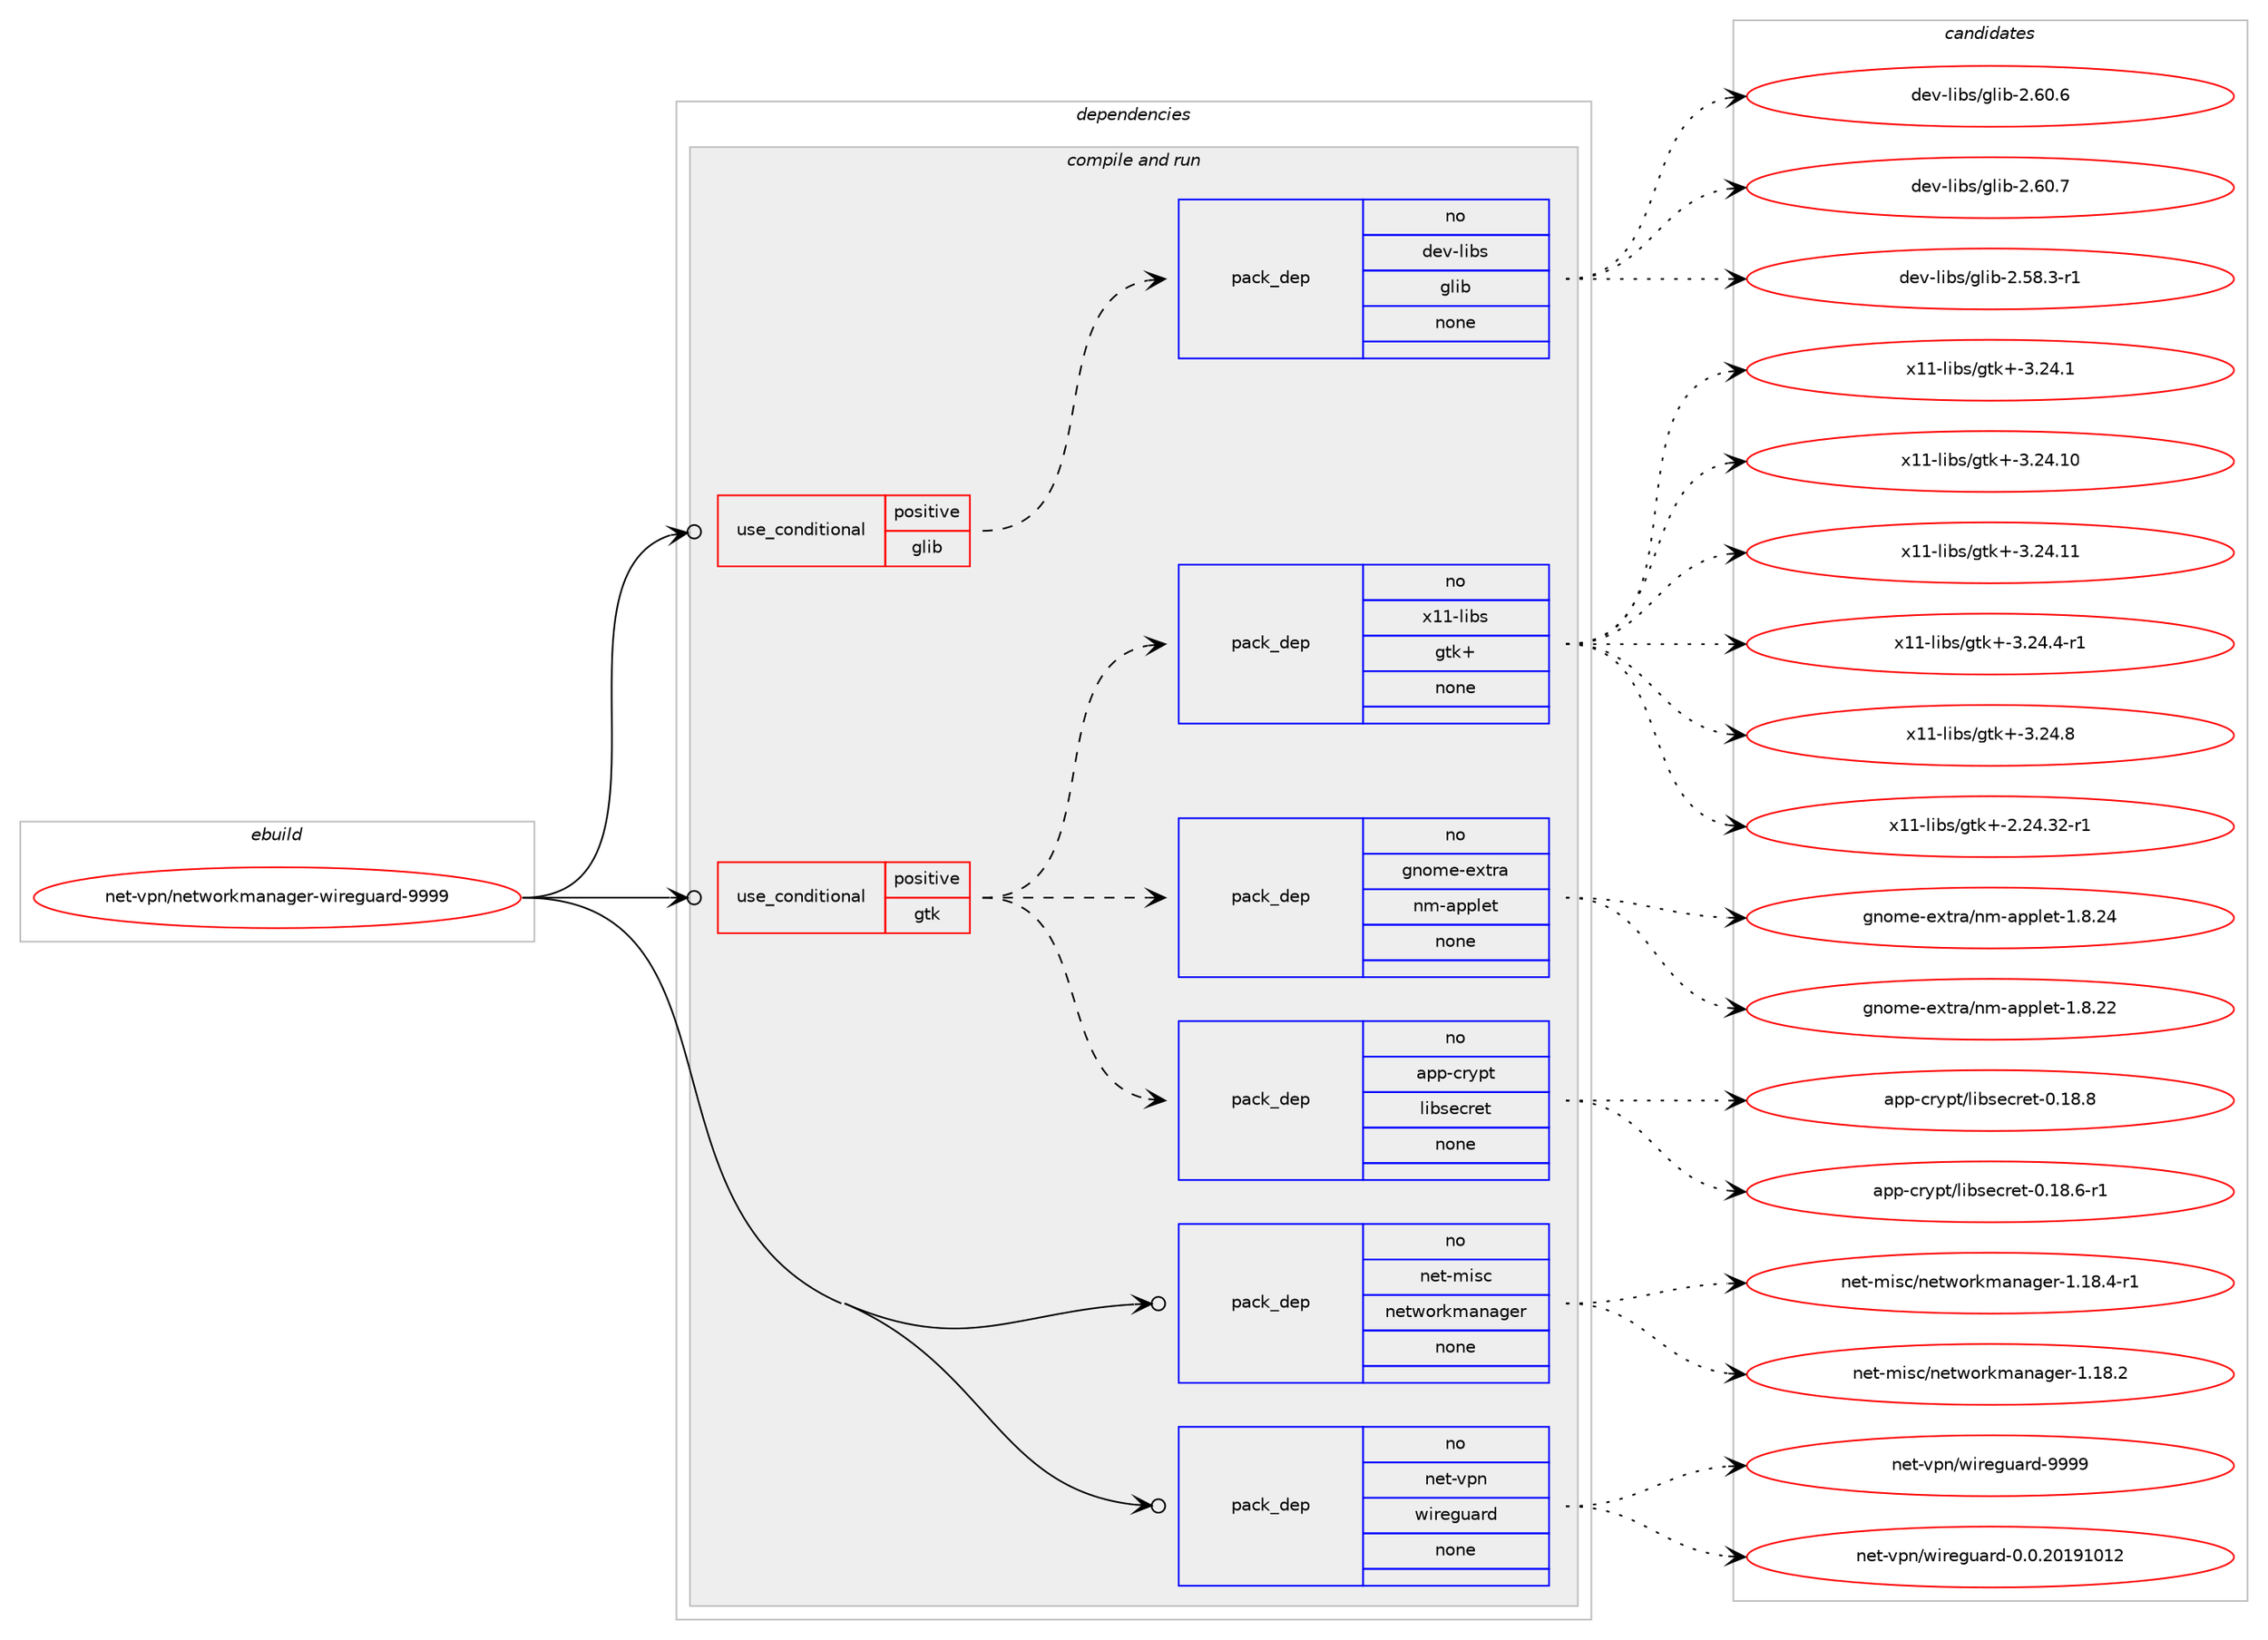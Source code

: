 digraph prolog {

# *************
# Graph options
# *************

newrank=true;
concentrate=true;
compound=true;
graph [rankdir=LR,fontname=Helvetica,fontsize=10,ranksep=1.5];#, ranksep=2.5, nodesep=0.2];
edge  [arrowhead=vee];
node  [fontname=Helvetica,fontsize=10];

# **********
# The ebuild
# **********

subgraph cluster_leftcol {
color=gray;
rank=same;
label=<<i>ebuild</i>>;
id [label="net-vpn/networkmanager-wireguard-9999", color=red, width=4, href="../net-vpn/networkmanager-wireguard-9999.svg"];
}

# ****************
# The dependencies
# ****************

subgraph cluster_midcol {
color=gray;
label=<<i>dependencies</i>>;
subgraph cluster_compile {
fillcolor="#eeeeee";
style=filled;
label=<<i>compile</i>>;
}
subgraph cluster_compileandrun {
fillcolor="#eeeeee";
style=filled;
label=<<i>compile and run</i>>;
subgraph cond205556 {
dependency843138 [label=<<TABLE BORDER="0" CELLBORDER="1" CELLSPACING="0" CELLPADDING="4"><TR><TD ROWSPAN="3" CELLPADDING="10">use_conditional</TD></TR><TR><TD>positive</TD></TR><TR><TD>glib</TD></TR></TABLE>>, shape=none, color=red];
subgraph pack622692 {
dependency843139 [label=<<TABLE BORDER="0" CELLBORDER="1" CELLSPACING="0" CELLPADDING="4" WIDTH="220"><TR><TD ROWSPAN="6" CELLPADDING="30">pack_dep</TD></TR><TR><TD WIDTH="110">no</TD></TR><TR><TD>dev-libs</TD></TR><TR><TD>glib</TD></TR><TR><TD>none</TD></TR><TR><TD></TD></TR></TABLE>>, shape=none, color=blue];
}
dependency843138:e -> dependency843139:w [weight=20,style="dashed",arrowhead="vee"];
}
id:e -> dependency843138:w [weight=20,style="solid",arrowhead="odotvee"];
subgraph cond205557 {
dependency843140 [label=<<TABLE BORDER="0" CELLBORDER="1" CELLSPACING="0" CELLPADDING="4"><TR><TD ROWSPAN="3" CELLPADDING="10">use_conditional</TD></TR><TR><TD>positive</TD></TR><TR><TD>gtk</TD></TR></TABLE>>, shape=none, color=red];
subgraph pack622693 {
dependency843141 [label=<<TABLE BORDER="0" CELLBORDER="1" CELLSPACING="0" CELLPADDING="4" WIDTH="220"><TR><TD ROWSPAN="6" CELLPADDING="30">pack_dep</TD></TR><TR><TD WIDTH="110">no</TD></TR><TR><TD>app-crypt</TD></TR><TR><TD>libsecret</TD></TR><TR><TD>none</TD></TR><TR><TD></TD></TR></TABLE>>, shape=none, color=blue];
}
dependency843140:e -> dependency843141:w [weight=20,style="dashed",arrowhead="vee"];
subgraph pack622694 {
dependency843142 [label=<<TABLE BORDER="0" CELLBORDER="1" CELLSPACING="0" CELLPADDING="4" WIDTH="220"><TR><TD ROWSPAN="6" CELLPADDING="30">pack_dep</TD></TR><TR><TD WIDTH="110">no</TD></TR><TR><TD>gnome-extra</TD></TR><TR><TD>nm-applet</TD></TR><TR><TD>none</TD></TR><TR><TD></TD></TR></TABLE>>, shape=none, color=blue];
}
dependency843140:e -> dependency843142:w [weight=20,style="dashed",arrowhead="vee"];
subgraph pack622695 {
dependency843143 [label=<<TABLE BORDER="0" CELLBORDER="1" CELLSPACING="0" CELLPADDING="4" WIDTH="220"><TR><TD ROWSPAN="6" CELLPADDING="30">pack_dep</TD></TR><TR><TD WIDTH="110">no</TD></TR><TR><TD>x11-libs</TD></TR><TR><TD>gtk+</TD></TR><TR><TD>none</TD></TR><TR><TD></TD></TR></TABLE>>, shape=none, color=blue];
}
dependency843140:e -> dependency843143:w [weight=20,style="dashed",arrowhead="vee"];
}
id:e -> dependency843140:w [weight=20,style="solid",arrowhead="odotvee"];
subgraph pack622696 {
dependency843144 [label=<<TABLE BORDER="0" CELLBORDER="1" CELLSPACING="0" CELLPADDING="4" WIDTH="220"><TR><TD ROWSPAN="6" CELLPADDING="30">pack_dep</TD></TR><TR><TD WIDTH="110">no</TD></TR><TR><TD>net-misc</TD></TR><TR><TD>networkmanager</TD></TR><TR><TD>none</TD></TR><TR><TD></TD></TR></TABLE>>, shape=none, color=blue];
}
id:e -> dependency843144:w [weight=20,style="solid",arrowhead="odotvee"];
subgraph pack622697 {
dependency843145 [label=<<TABLE BORDER="0" CELLBORDER="1" CELLSPACING="0" CELLPADDING="4" WIDTH="220"><TR><TD ROWSPAN="6" CELLPADDING="30">pack_dep</TD></TR><TR><TD WIDTH="110">no</TD></TR><TR><TD>net-vpn</TD></TR><TR><TD>wireguard</TD></TR><TR><TD>none</TD></TR><TR><TD></TD></TR></TABLE>>, shape=none, color=blue];
}
id:e -> dependency843145:w [weight=20,style="solid",arrowhead="odotvee"];
}
subgraph cluster_run {
fillcolor="#eeeeee";
style=filled;
label=<<i>run</i>>;
}
}

# **************
# The candidates
# **************

subgraph cluster_choices {
rank=same;
color=gray;
label=<<i>candidates</i>>;

subgraph choice622692 {
color=black;
nodesep=1;
choice10010111845108105981154710310810598455046535646514511449 [label="dev-libs/glib-2.58.3-r1", color=red, width=4,href="../dev-libs/glib-2.58.3-r1.svg"];
choice1001011184510810598115471031081059845504654484654 [label="dev-libs/glib-2.60.6", color=red, width=4,href="../dev-libs/glib-2.60.6.svg"];
choice1001011184510810598115471031081059845504654484655 [label="dev-libs/glib-2.60.7", color=red, width=4,href="../dev-libs/glib-2.60.7.svg"];
dependency843139:e -> choice10010111845108105981154710310810598455046535646514511449:w [style=dotted,weight="100"];
dependency843139:e -> choice1001011184510810598115471031081059845504654484654:w [style=dotted,weight="100"];
dependency843139:e -> choice1001011184510810598115471031081059845504654484655:w [style=dotted,weight="100"];
}
subgraph choice622693 {
color=black;
nodesep=1;
choice971121124599114121112116471081059811510199114101116454846495646544511449 [label="app-crypt/libsecret-0.18.6-r1", color=red, width=4,href="../app-crypt/libsecret-0.18.6-r1.svg"];
choice97112112459911412111211647108105981151019911410111645484649564656 [label="app-crypt/libsecret-0.18.8", color=red, width=4,href="../app-crypt/libsecret-0.18.8.svg"];
dependency843141:e -> choice971121124599114121112116471081059811510199114101116454846495646544511449:w [style=dotted,weight="100"];
dependency843141:e -> choice97112112459911412111211647108105981151019911410111645484649564656:w [style=dotted,weight="100"];
}
subgraph choice622694 {
color=black;
nodesep=1;
choice103110111109101451011201161149747110109459711211210810111645494656465050 [label="gnome-extra/nm-applet-1.8.22", color=red, width=4,href="../gnome-extra/nm-applet-1.8.22.svg"];
choice103110111109101451011201161149747110109459711211210810111645494656465052 [label="gnome-extra/nm-applet-1.8.24", color=red, width=4,href="../gnome-extra/nm-applet-1.8.24.svg"];
dependency843142:e -> choice103110111109101451011201161149747110109459711211210810111645494656465050:w [style=dotted,weight="100"];
dependency843142:e -> choice103110111109101451011201161149747110109459711211210810111645494656465052:w [style=dotted,weight="100"];
}
subgraph choice622695 {
color=black;
nodesep=1;
choice12049494510810598115471031161074345504650524651504511449 [label="x11-libs/gtk+-2.24.32-r1", color=red, width=4,href="../x11-libs/gtk+-2.24.32-r1.svg"];
choice12049494510810598115471031161074345514650524649 [label="x11-libs/gtk+-3.24.1", color=red, width=4,href="../x11-libs/gtk+-3.24.1.svg"];
choice1204949451081059811547103116107434551465052464948 [label="x11-libs/gtk+-3.24.10", color=red, width=4,href="../x11-libs/gtk+-3.24.10.svg"];
choice1204949451081059811547103116107434551465052464949 [label="x11-libs/gtk+-3.24.11", color=red, width=4,href="../x11-libs/gtk+-3.24.11.svg"];
choice120494945108105981154710311610743455146505246524511449 [label="x11-libs/gtk+-3.24.4-r1", color=red, width=4,href="../x11-libs/gtk+-3.24.4-r1.svg"];
choice12049494510810598115471031161074345514650524656 [label="x11-libs/gtk+-3.24.8", color=red, width=4,href="../x11-libs/gtk+-3.24.8.svg"];
dependency843143:e -> choice12049494510810598115471031161074345504650524651504511449:w [style=dotted,weight="100"];
dependency843143:e -> choice12049494510810598115471031161074345514650524649:w [style=dotted,weight="100"];
dependency843143:e -> choice1204949451081059811547103116107434551465052464948:w [style=dotted,weight="100"];
dependency843143:e -> choice1204949451081059811547103116107434551465052464949:w [style=dotted,weight="100"];
dependency843143:e -> choice120494945108105981154710311610743455146505246524511449:w [style=dotted,weight="100"];
dependency843143:e -> choice12049494510810598115471031161074345514650524656:w [style=dotted,weight="100"];
}
subgraph choice622696 {
color=black;
nodesep=1;
choice110101116451091051159947110101116119111114107109971109710310111445494649564650 [label="net-misc/networkmanager-1.18.2", color=red, width=4,href="../net-misc/networkmanager-1.18.2.svg"];
choice1101011164510910511599471101011161191111141071099711097103101114454946495646524511449 [label="net-misc/networkmanager-1.18.4-r1", color=red, width=4,href="../net-misc/networkmanager-1.18.4-r1.svg"];
dependency843144:e -> choice110101116451091051159947110101116119111114107109971109710310111445494649564650:w [style=dotted,weight="100"];
dependency843144:e -> choice1101011164510910511599471101011161191111141071099711097103101114454946495646524511449:w [style=dotted,weight="100"];
}
subgraph choice622697 {
color=black;
nodesep=1;
choice11010111645118112110471191051141011031179711410045484648465048495749484950 [label="net-vpn/wireguard-0.0.20191012", color=red, width=4,href="../net-vpn/wireguard-0.0.20191012.svg"];
choice1101011164511811211047119105114101103117971141004557575757 [label="net-vpn/wireguard-9999", color=red, width=4,href="../net-vpn/wireguard-9999.svg"];
dependency843145:e -> choice11010111645118112110471191051141011031179711410045484648465048495749484950:w [style=dotted,weight="100"];
dependency843145:e -> choice1101011164511811211047119105114101103117971141004557575757:w [style=dotted,weight="100"];
}
}

}

